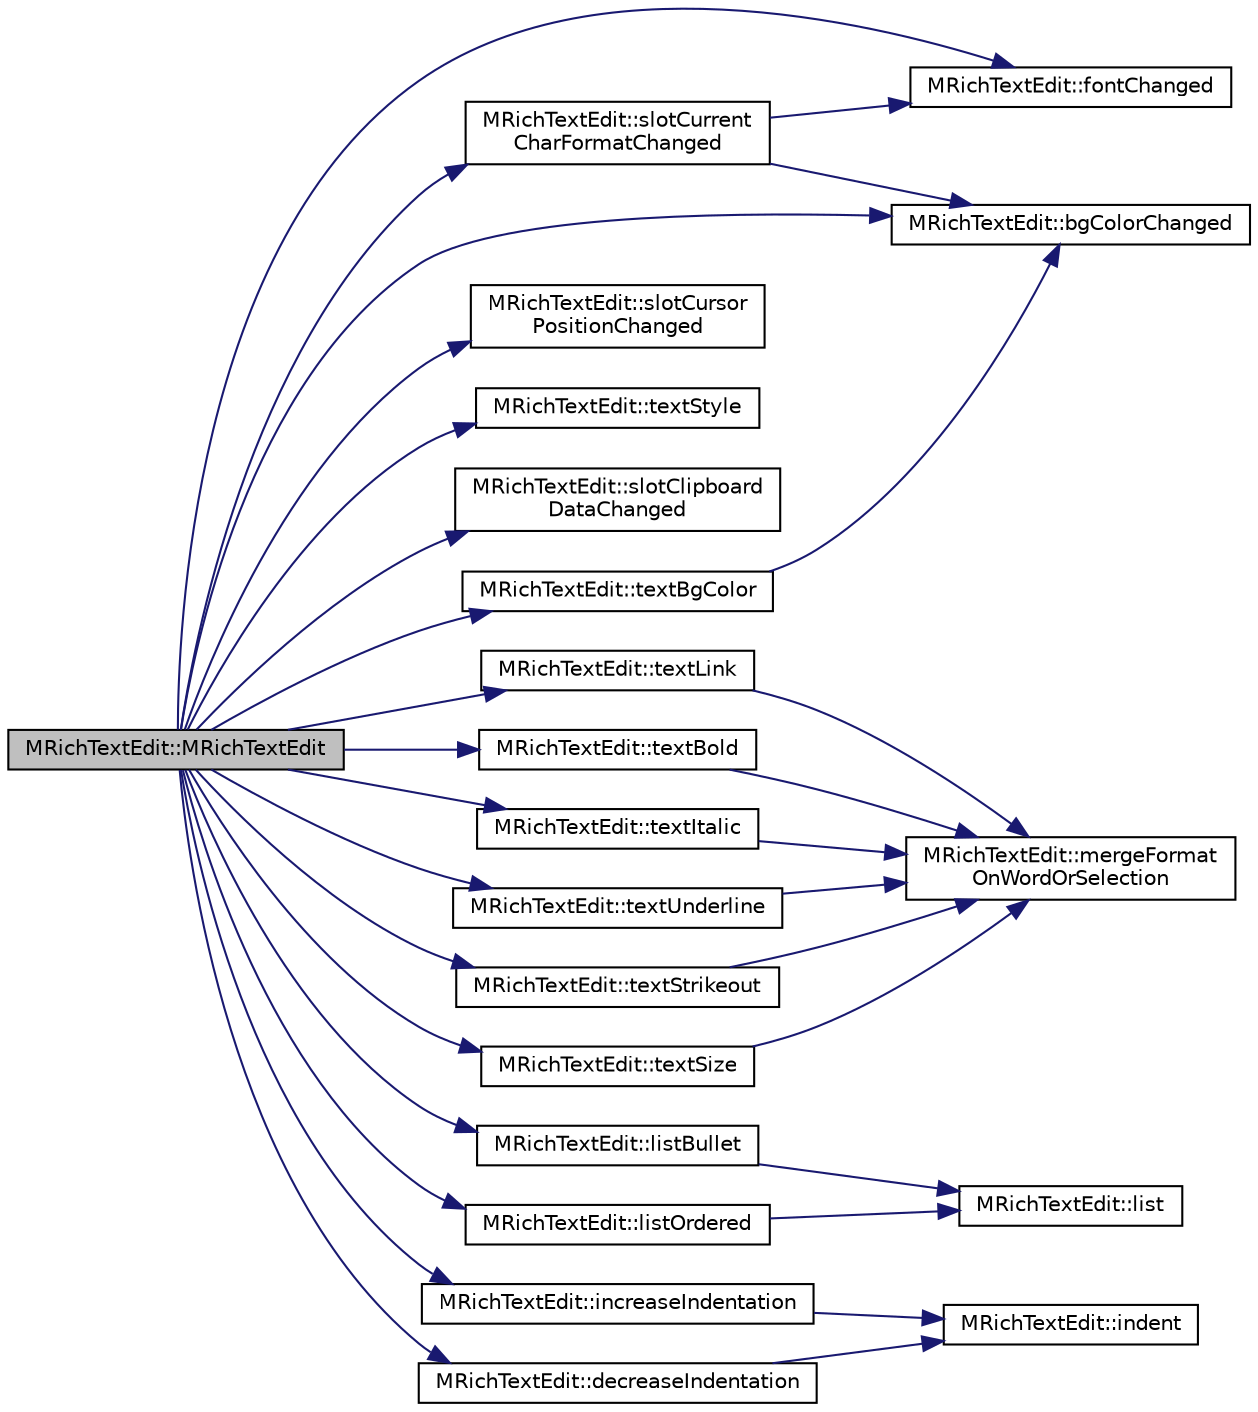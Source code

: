 digraph "MRichTextEdit::MRichTextEdit"
{
  edge [fontname="Helvetica",fontsize="10",labelfontname="Helvetica",labelfontsize="10"];
  node [fontname="Helvetica",fontsize="10",shape=record];
  rankdir="LR";
  Node0 [label="MRichTextEdit::MRichTextEdit",height=0.2,width=0.4,color="black", fillcolor="grey75", style="filled", fontcolor="black"];
  Node0 -> Node1 [color="midnightblue",fontsize="10",style="solid",fontname="Helvetica"];
  Node1 [label="MRichTextEdit::slotCurrent\lCharFormatChanged",height=0.2,width=0.4,color="black", fillcolor="white", style="filled",URL="$d6/daa/class_m_rich_text_edit.html#a9c1d95d6b9c146e793dad1319a1c3f3b"];
  Node1 -> Node2 [color="midnightblue",fontsize="10",style="solid",fontname="Helvetica"];
  Node2 [label="MRichTextEdit::fontChanged",height=0.2,width=0.4,color="black", fillcolor="white", style="filled",URL="$d6/daa/class_m_rich_text_edit.html#a863c49639f8ce2cb6d2a42a412ace7ea"];
  Node1 -> Node3 [color="midnightblue",fontsize="10",style="solid",fontname="Helvetica"];
  Node3 [label="MRichTextEdit::bgColorChanged",height=0.2,width=0.4,color="black", fillcolor="white", style="filled",URL="$d6/daa/class_m_rich_text_edit.html#aed02db65eb8eafdae00e1f1226a64fa2"];
  Node0 -> Node4 [color="midnightblue",fontsize="10",style="solid",fontname="Helvetica"];
  Node4 [label="MRichTextEdit::slotCursor\lPositionChanged",height=0.2,width=0.4,color="black", fillcolor="white", style="filled",URL="$d6/daa/class_m_rich_text_edit.html#af25f0e17deb09be9b9b0266e32047e33"];
  Node0 -> Node2 [color="midnightblue",fontsize="10",style="solid",fontname="Helvetica"];
  Node0 -> Node3 [color="midnightblue",fontsize="10",style="solid",fontname="Helvetica"];
  Node0 -> Node5 [color="midnightblue",fontsize="10",style="solid",fontname="Helvetica"];
  Node5 [label="MRichTextEdit::textStyle",height=0.2,width=0.4,color="black", fillcolor="white", style="filled",URL="$d6/daa/class_m_rich_text_edit.html#a5c41f7b668beb06a2c71e172cf95d2bf"];
  Node0 -> Node6 [color="midnightblue",fontsize="10",style="solid",fontname="Helvetica"];
  Node6 [label="MRichTextEdit::slotClipboard\lDataChanged",height=0.2,width=0.4,color="black", fillcolor="white", style="filled",URL="$d6/daa/class_m_rich_text_edit.html#aa2db946c02eddaf11f165e3a1d609248"];
  Node0 -> Node7 [color="midnightblue",fontsize="10",style="solid",fontname="Helvetica"];
  Node7 [label="MRichTextEdit::textLink",height=0.2,width=0.4,color="black", fillcolor="white", style="filled",URL="$d6/daa/class_m_rich_text_edit.html#adacb62d89f970e019f2658116ed76a0a"];
  Node7 -> Node8 [color="midnightblue",fontsize="10",style="solid",fontname="Helvetica"];
  Node8 [label="MRichTextEdit::mergeFormat\lOnWordOrSelection",height=0.2,width=0.4,color="black", fillcolor="white", style="filled",URL="$d6/daa/class_m_rich_text_edit.html#afa3261f0c4458b9303770d2c303f8eae"];
  Node0 -> Node9 [color="midnightblue",fontsize="10",style="solid",fontname="Helvetica"];
  Node9 [label="MRichTextEdit::textBold",height=0.2,width=0.4,color="black", fillcolor="white", style="filled",URL="$d6/daa/class_m_rich_text_edit.html#ac2e33af72becea52f64bfb1d7165115b"];
  Node9 -> Node8 [color="midnightblue",fontsize="10",style="solid",fontname="Helvetica"];
  Node0 -> Node10 [color="midnightblue",fontsize="10",style="solid",fontname="Helvetica"];
  Node10 [label="MRichTextEdit::textItalic",height=0.2,width=0.4,color="black", fillcolor="white", style="filled",URL="$d6/daa/class_m_rich_text_edit.html#adcfc0e2f06203c7e22e4fa4663942dff"];
  Node10 -> Node8 [color="midnightblue",fontsize="10",style="solid",fontname="Helvetica"];
  Node0 -> Node11 [color="midnightblue",fontsize="10",style="solid",fontname="Helvetica"];
  Node11 [label="MRichTextEdit::textUnderline",height=0.2,width=0.4,color="black", fillcolor="white", style="filled",URL="$d6/daa/class_m_rich_text_edit.html#a7f013622e60f98d6a8cd6d8f2c788193"];
  Node11 -> Node8 [color="midnightblue",fontsize="10",style="solid",fontname="Helvetica"];
  Node0 -> Node12 [color="midnightblue",fontsize="10",style="solid",fontname="Helvetica"];
  Node12 [label="MRichTextEdit::textStrikeout",height=0.2,width=0.4,color="black", fillcolor="white", style="filled",URL="$d6/daa/class_m_rich_text_edit.html#a11df72c1d0396d6a2e4f028bd406421e"];
  Node12 -> Node8 [color="midnightblue",fontsize="10",style="solid",fontname="Helvetica"];
  Node0 -> Node13 [color="midnightblue",fontsize="10",style="solid",fontname="Helvetica"];
  Node13 [label="MRichTextEdit::listBullet",height=0.2,width=0.4,color="black", fillcolor="white", style="filled",URL="$d6/daa/class_m_rich_text_edit.html#af86f940f72d448a6ecfe731e6bdbb98f"];
  Node13 -> Node14 [color="midnightblue",fontsize="10",style="solid",fontname="Helvetica"];
  Node14 [label="MRichTextEdit::list",height=0.2,width=0.4,color="black", fillcolor="white", style="filled",URL="$d6/daa/class_m_rich_text_edit.html#abeb44a927ac5e727aff6e8655a889cfa"];
  Node0 -> Node15 [color="midnightblue",fontsize="10",style="solid",fontname="Helvetica"];
  Node15 [label="MRichTextEdit::listOrdered",height=0.2,width=0.4,color="black", fillcolor="white", style="filled",URL="$d6/daa/class_m_rich_text_edit.html#aaa77f74bbcce2a1a8ec423c776aaf500"];
  Node15 -> Node14 [color="midnightblue",fontsize="10",style="solid",fontname="Helvetica"];
  Node0 -> Node16 [color="midnightblue",fontsize="10",style="solid",fontname="Helvetica"];
  Node16 [label="MRichTextEdit::increaseIndentation",height=0.2,width=0.4,color="black", fillcolor="white", style="filled",URL="$d6/daa/class_m_rich_text_edit.html#a6d3085a8a01f764dd2166e509deb4e01"];
  Node16 -> Node17 [color="midnightblue",fontsize="10",style="solid",fontname="Helvetica"];
  Node17 [label="MRichTextEdit::indent",height=0.2,width=0.4,color="black", fillcolor="white", style="filled",URL="$d6/daa/class_m_rich_text_edit.html#ad1185def8aff6d92df93df7d09175602"];
  Node0 -> Node18 [color="midnightblue",fontsize="10",style="solid",fontname="Helvetica"];
  Node18 [label="MRichTextEdit::decreaseIndentation",height=0.2,width=0.4,color="black", fillcolor="white", style="filled",URL="$d6/daa/class_m_rich_text_edit.html#aeff5b59b93995ef9ad87a538f1ebcb9a"];
  Node18 -> Node17 [color="midnightblue",fontsize="10",style="solid",fontname="Helvetica"];
  Node0 -> Node19 [color="midnightblue",fontsize="10",style="solid",fontname="Helvetica"];
  Node19 [label="MRichTextEdit::textSize",height=0.2,width=0.4,color="black", fillcolor="white", style="filled",URL="$d6/daa/class_m_rich_text_edit.html#af840a5cb3eb901ed586bf98b2996109b"];
  Node19 -> Node8 [color="midnightblue",fontsize="10",style="solid",fontname="Helvetica"];
  Node0 -> Node20 [color="midnightblue",fontsize="10",style="solid",fontname="Helvetica"];
  Node20 [label="MRichTextEdit::textBgColor",height=0.2,width=0.4,color="black", fillcolor="white", style="filled",URL="$d6/daa/class_m_rich_text_edit.html#a8bb2f4d357c4c33d8558d4bb7eb46825"];
  Node20 -> Node3 [color="midnightblue",fontsize="10",style="solid",fontname="Helvetica"];
}
